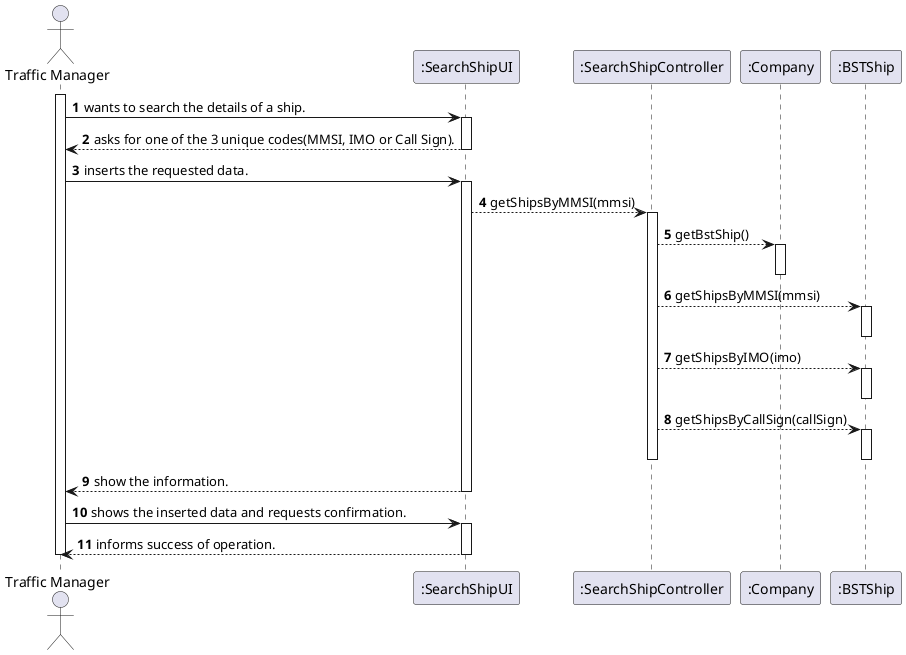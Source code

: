 @startuml
autonumber

actor "Traffic Manager" as TM

participant ":SearchShipUI" as SSUI
participant ":SearchShipController" as SSC
participant ":Company" as COMP
participant ":BSTShip" as BSTS

activate TM

TM -> SSUI: wants to search the details of a ship.
activate SSUI
SSUI --> TM: asks for one of the 3 unique codes(MMSI, IMO or Call Sign).
deactivate SSUI
TM -> SSUI: inserts the requested data.

activate SSUI
SSUI --> SSC: getShipsByMMSI(mmsi)
activate SSC

SSC --> COMP: getBstShip()
activate COMP
deactivate COMP

SSC --> BSTS: getShipsByMMSI(mmsi)
activate BSTS
deactivate BSTS

SSC --> BSTS: getShipsByIMO(imo)
activate BSTS
deactivate BSTS

SSC --> BSTS: getShipsByCallSign(callSign)
activate BSTS
deactivate BSTS
deactivate SSC
SSUI --> TM: show the information.

deactivate SSUI

TM -> SSUI: shows the inserted data and requests confirmation.
activate SSUI

SSUI --> TM: informs success of operation.

deactivate SSUI
deactivate TM
@enduml